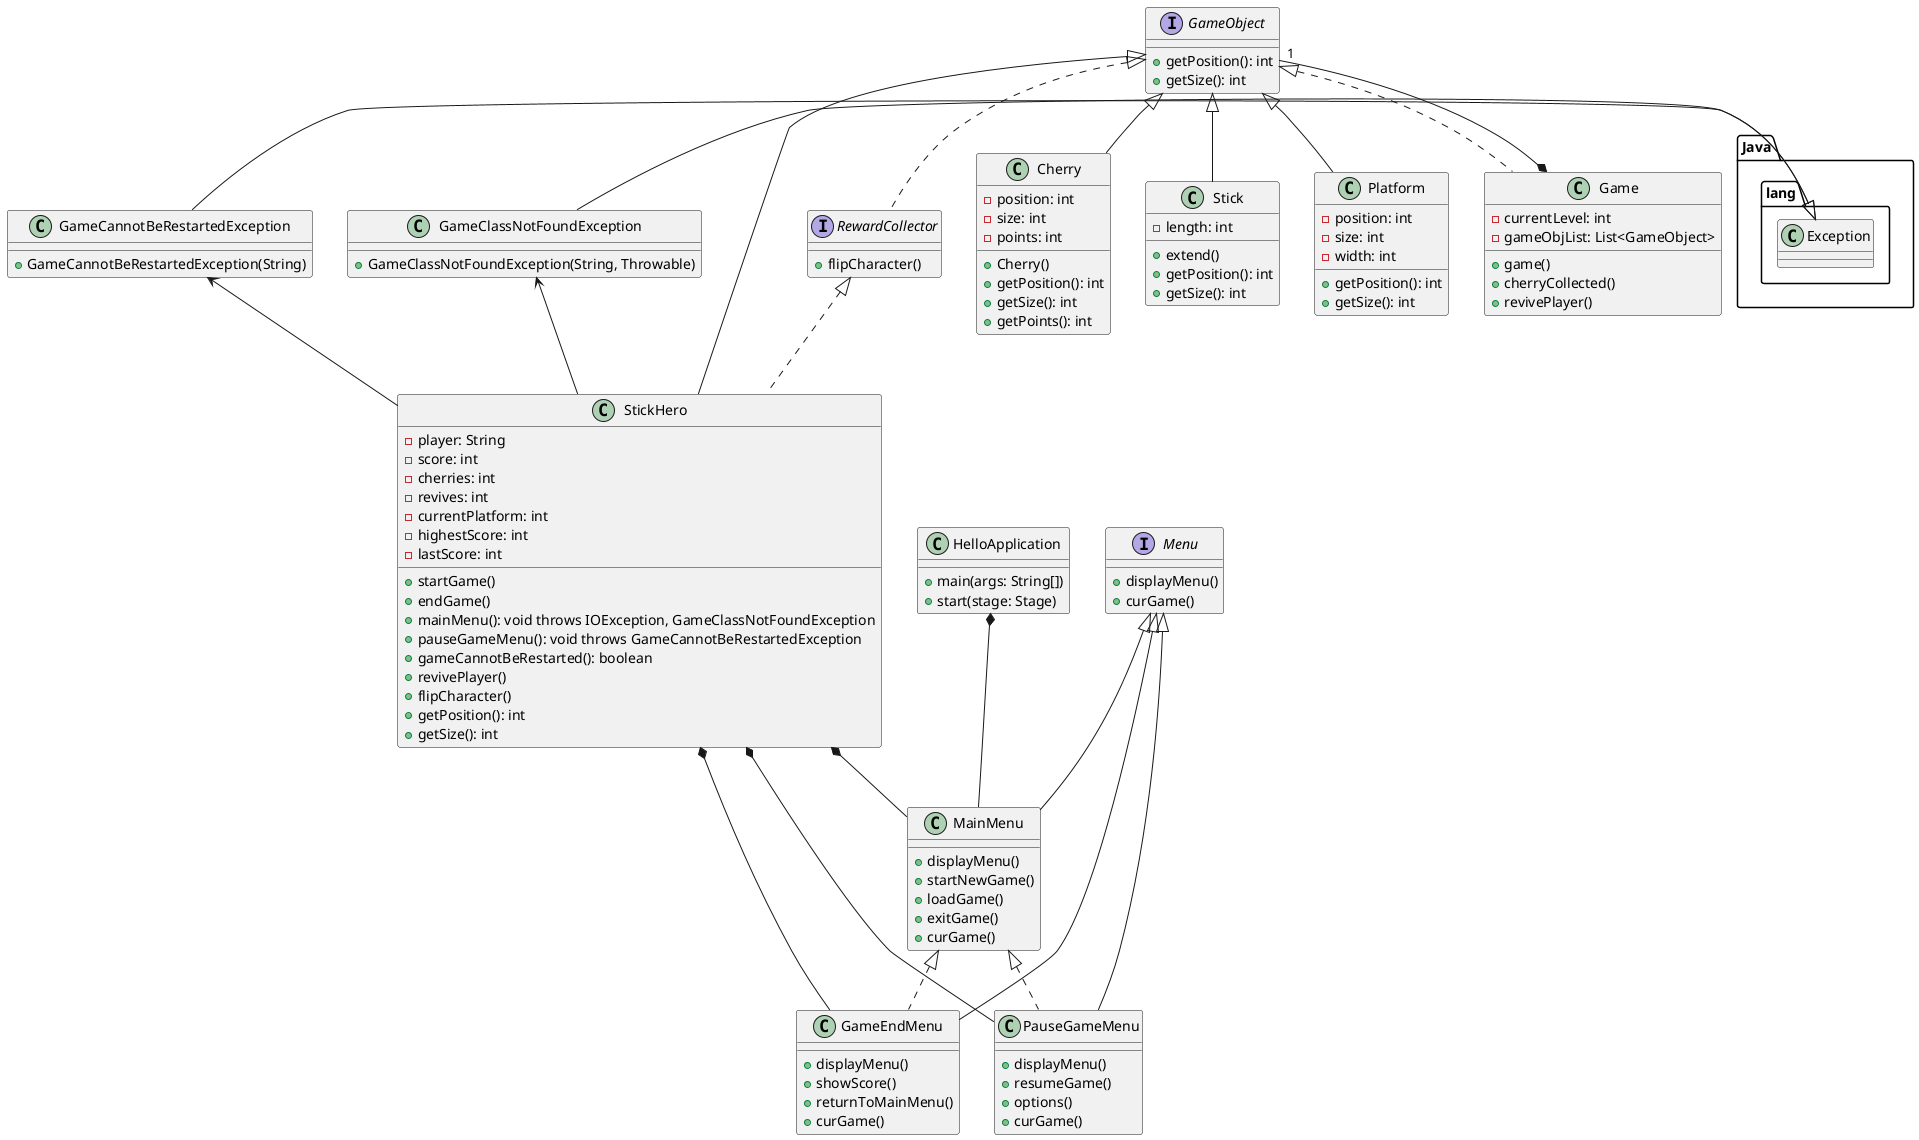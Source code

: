 @startuml

interface GameObject {
  +getPosition(): int
  +getSize(): int
}

class Cherry {
  -position: int
  -size: int
  -points: int
  +Cherry()
  +getPosition(): int
  +getSize(): int
  +getPoints(): int
}

class Stick {
  -length: int
  +extend()
  +getPosition(): int
  +getSize(): int
}

class Platform {
  -position: int
  -size: int
  -width: int
  +getPosition(): int
  +getSize(): int
}

interface RewardCollector {
  +flipCharacter()
}

class StickHero {
  -player: String
  -score: int
  -cherries: int
  -revives: int
  -currentPlatform: int
  -highestScore: int
  -lastScore: int
  +startGame()
  +endGame()
  +mainMenu(): void throws IOException, GameClassNotFoundException
  +pauseGameMenu(): void throws GameCannotBeRestartedException
  +gameCannotBeRestarted(): boolean
  +revivePlayer()
  +flipCharacter()
  +getPosition(): int
  +getSize(): int
}

class GameCannotBeRestartedException {
  +GameCannotBeRestartedException(String)
}

class GameClassNotFoundException {
  +GameClassNotFoundException(String, Throwable)
}

class Game {
  -currentLevel: int
  -gameObjList: List<GameObject>
  +game()
  +cherryCollected()
  +revivePlayer()
}

interface Menu {
  +displayMenu()
  +curGame()
}

class PauseGameMenu {
  +displayMenu()
  +resumeGame()
  +options()
  +curGame()
}

class MainMenu {
  +displayMenu()
  +startNewGame()
  +loadGame()
  +exitGame()
  +curGame()
}

class GameEndMenu {
  +displayMenu()
  +showScore()
  +returnToMainMenu()
  +curGame()
}

class HelloApplication {
  +main(args: String[])
  +start(stage: Stage)
}

GameObject <|-- Cherry
GameObject <|-- Platform
GameObject <|-- StickHero
GameObject <|-- Stick
GameObject <|.. RewardCollector
GameObject <|.. Game

RewardCollector <|.. StickHero

Game *-- "1" GameObject

StickHero *-- MainMenu
StickHero *-- PauseGameMenu
StickHero *-- GameEndMenu

GameCannotBeRestartedException -|> Java.lang.Exception
GameClassNotFoundException -|> Java.lang.Exception

MainMenu <|.. GameEndMenu
MainMenu <|.. PauseGameMenu

Menu <|-- MainMenu
Menu <|-- PauseGameMenu
Menu <|-- GameEndMenu

GameCannotBeRestartedException <-- StickHero
GameClassNotFoundException <-- StickHero

HelloApplication *-- MainMenu

@enduml
